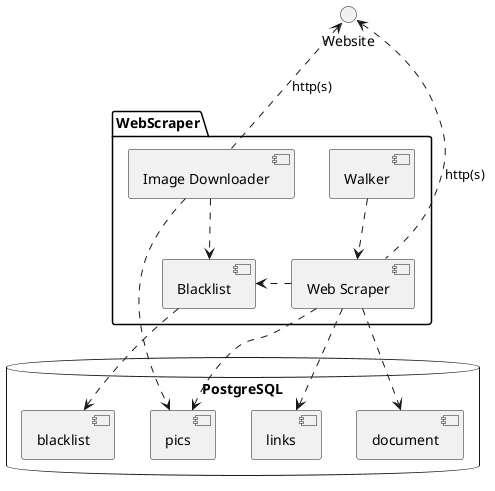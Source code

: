 @startuml

package "WebScraper" {
    [Walker] as w
    [Web Scraper] as ws
    [Blacklist] as bl
    [Image Downloader] as id
}

w ..> ws
ws .> bl
id ..> bl
'ws -> id
Website <.. ws: http(s)
Website <.. id: http(s)

database "PostgreSQL" {
    [document]
    [links]
    [pics]
    [blacklist]
}

ws ..> [document]
ws ..> [links]
ws ..> [pics]
bl ..> [blacklist]
id ..> [pics]
'id ..> [blacklist]

@enduml
